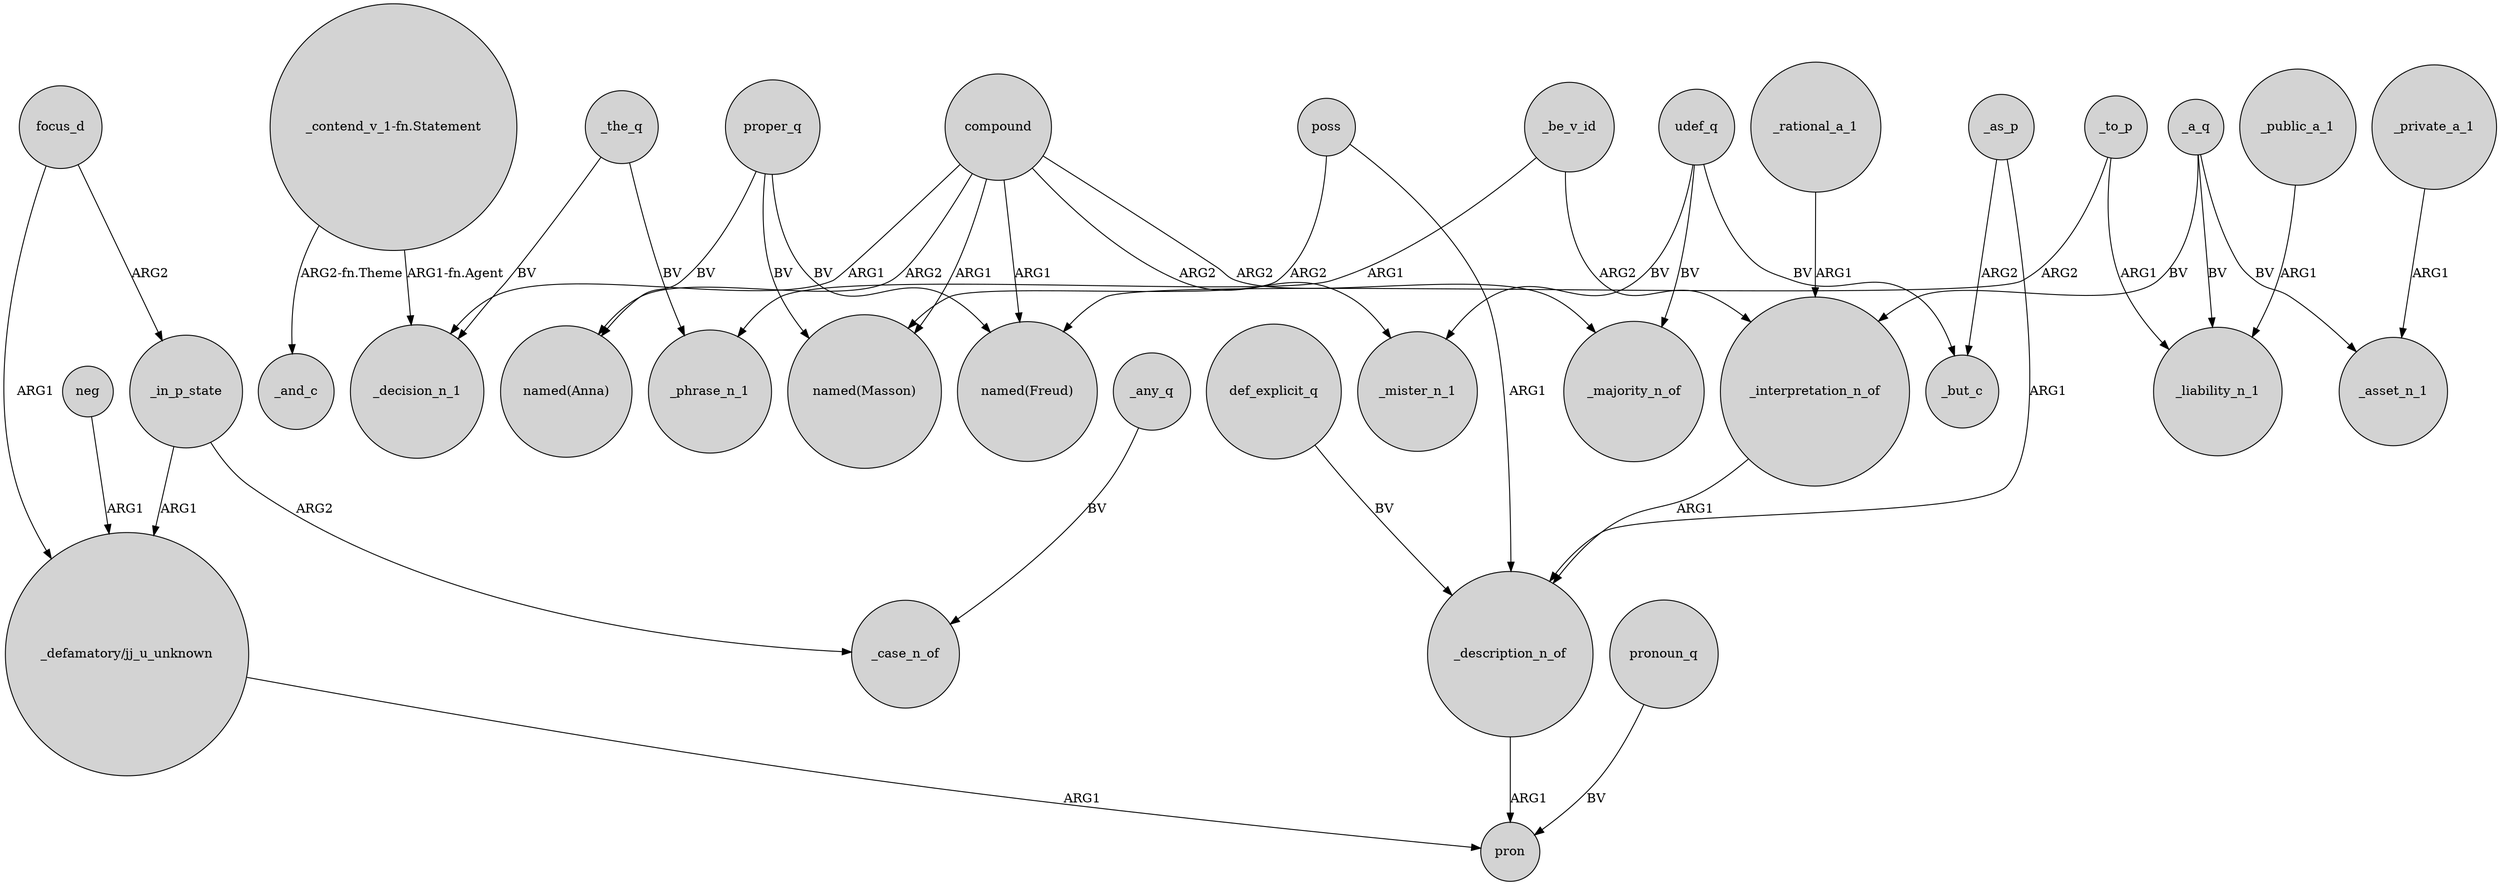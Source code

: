 digraph {
	node [shape=circle style=filled]
	compound -> _decision_n_1 [label=ARG1]
	def_explicit_q -> _description_n_of [label=BV]
	"_contend_v_1-fn.Statement" -> _and_c [label="ARG2-fn.Theme"]
	compound -> "named(Freud)" [label=ARG1]
	focus_d -> "_defamatory/jj_u_unknown" [label=ARG1]
	compound -> _mister_n_1 [label=ARG2]
	_interpretation_n_of -> _description_n_of [label=ARG1]
	focus_d -> _in_p_state [label=ARG2]
	udef_q -> _mister_n_1 [label=BV]
	_the_q -> _decision_n_1 [label=BV]
	_a_q -> _interpretation_n_of [label=BV]
	poss -> "named(Masson)" [label=ARG2]
	poss -> _description_n_of [label=ARG1]
	_private_a_1 -> _asset_n_1 [label=ARG1]
	udef_q -> _majority_n_of [label=BV]
	_description_n_of -> pron [label=ARG1]
	_to_p -> _liability_n_1 [label=ARG1]
	_as_p -> _description_n_of [label=ARG1]
	pronoun_q -> pron [label=BV]
	_to_p -> "named(Freud)" [label=ARG2]
	neg -> "_defamatory/jj_u_unknown" [label=ARG1]
	_the_q -> _phrase_n_1 [label=BV]
	proper_q -> "named(Masson)" [label=BV]
	_any_q -> _case_n_of [label=BV]
	_in_p_state -> _case_n_of [label=ARG2]
	proper_q -> "named(Anna)" [label=BV]
	compound -> "named(Anna)" [label=ARG2]
	"_defamatory/jj_u_unknown" -> pron [label=ARG1]
	_a_q -> _asset_n_1 [label=BV]
	compound -> _majority_n_of [label=ARG2]
	compound -> "named(Masson)" [label=ARG1]
	_as_p -> _but_c [label=ARG2]
	_rational_a_1 -> _interpretation_n_of [label=ARG1]
	"_contend_v_1-fn.Statement" -> _decision_n_1 [label="ARG1-fn.Agent"]
	_a_q -> _liability_n_1 [label=BV]
	_be_v_id -> _phrase_n_1 [label=ARG1]
	_be_v_id -> _interpretation_n_of [label=ARG2]
	proper_q -> "named(Freud)" [label=BV]
	_in_p_state -> "_defamatory/jj_u_unknown" [label=ARG1]
	_public_a_1 -> _liability_n_1 [label=ARG1]
	udef_q -> _but_c [label=BV]
}
